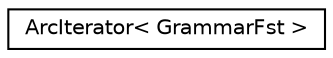 digraph "Graphical Class Hierarchy"
{
  edge [fontname="Helvetica",fontsize="10",labelfontname="Helvetica",labelfontsize="10"];
  node [fontname="Helvetica",fontsize="10",shape=record];
  rankdir="LR";
  Node0 [label="ArcIterator\< GrammarFst \>",height=0.2,width=0.4,color="black", fillcolor="white", style="filled",URL="$classfst_1_1ArcIterator_3_01GrammarFst_01_4.html",tooltip="This is the overridden template for class ArcIterator for GrammarFst. "];
}
